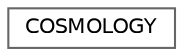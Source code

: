 digraph "Graphical Class Hierarchy"
{
 // LATEX_PDF_SIZE
  bgcolor="transparent";
  edge [fontname=Helvetica,fontsize=10,labelfontname=Helvetica,labelfontsize=10];
  node [fontname=Helvetica,fontsize=10,shape=box,height=0.2,width=0.4];
  rankdir="LR";
  Node0 [id="Node000000",label="COSMOLOGY",height=0.2,width=0.4,color="grey40", fillcolor="white", style="filled",URL="$class_c_o_s_m_o_l_o_g_y.html",tooltip="The cosmology and all the functions required to calculated quantities based on the cosmology."];
}
